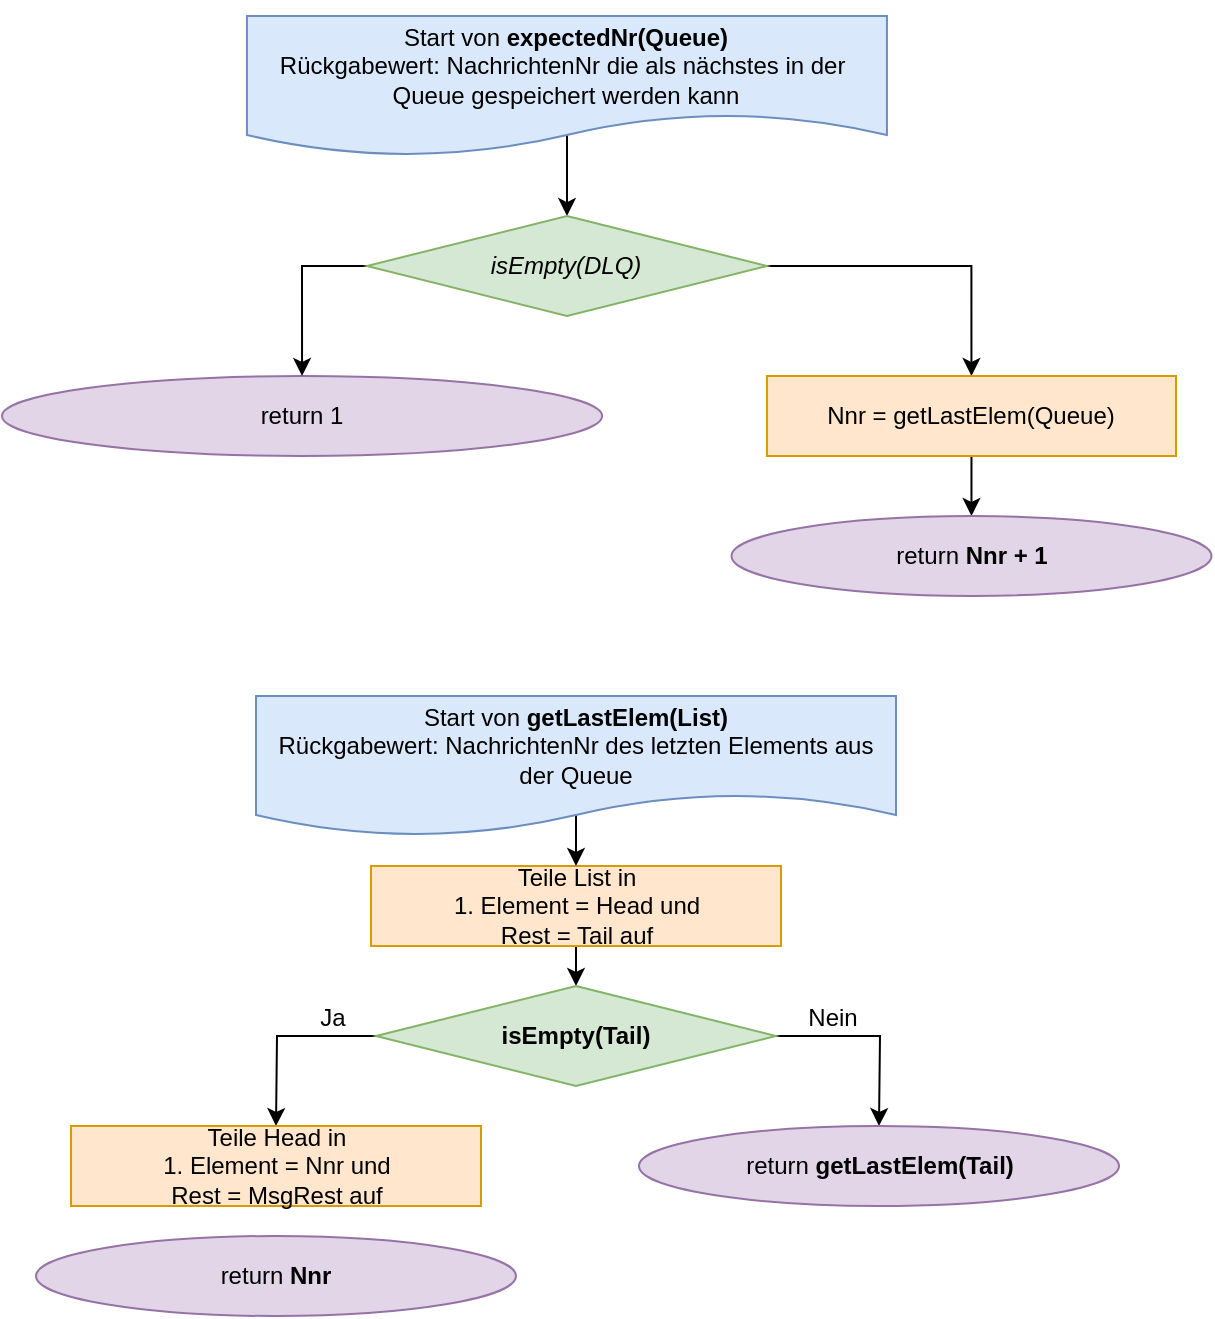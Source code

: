 <mxfile version="15.8.7" type="device"><diagram id="C5RBs43oDa-KdzZeNtuy" name="Page-1"><mxGraphModel dx="1346" dy="997" grid="1" gridSize="10" guides="1" tooltips="1" connect="1" arrows="1" fold="1" page="1" pageScale="1" pageWidth="827" pageHeight="1169" math="0" shadow="0"><root><mxCell id="WIyWlLk6GJQsqaUBKTNV-0"/><mxCell id="WIyWlLk6GJQsqaUBKTNV-1" parent="WIyWlLk6GJQsqaUBKTNV-0"/><mxCell id="1SgMu8Af7HUufMrVUEjo-1" style="edgeStyle=orthogonalEdgeStyle;rounded=0;orthogonalLoop=1;jettySize=auto;html=1;exitX=0.5;exitY=0;exitDx=0;exitDy=0;" parent="WIyWlLk6GJQsqaUBKTNV-1" source="RlddpHbAyGk5wuKwECdA-0" edge="1"><mxGeometry relative="1" as="geometry"><Array as="points"><mxPoint x="342.65" y="50"/><mxPoint x="342.65" y="50"/></Array><mxPoint x="342.5" y="130.007" as="targetPoint"/></mxGeometry></mxCell><mxCell id="RlddpHbAyGk5wuKwECdA-0" value="Start von &lt;b&gt;expectedNr(Queue)&lt;/b&gt;&lt;br&gt;Rückgabewert: NachrichtenNr die als nächstes in der&amp;nbsp; Queue gespeichert werden kann" style="shape=document;whiteSpace=wrap;html=1;boundedLbl=1;fillColor=#dae8fc;strokeColor=#6c8ebf;" parent="WIyWlLk6GJQsqaUBKTNV-1" vertex="1"><mxGeometry x="182.47" y="30" width="320" height="70" as="geometry"/></mxCell><mxCell id="1SgMu8Af7HUufMrVUEjo-12" value="return 1" style="ellipse;whiteSpace=wrap;html=1;rounded=0;fillColor=#e1d5e7;strokeColor=#9673a6;" parent="WIyWlLk6GJQsqaUBKTNV-1" vertex="1"><mxGeometry x="60.0" y="210" width="300.06" height="40" as="geometry"/></mxCell><mxCell id="v0o1vH0ii21ilbFWZJhi-13" style="edgeStyle=orthogonalEdgeStyle;rounded=0;orthogonalLoop=1;jettySize=auto;html=1;exitX=0;exitY=0.5;exitDx=0;exitDy=0;entryX=0.5;entryY=0;entryDx=0;entryDy=0;" parent="WIyWlLk6GJQsqaUBKTNV-1" source="CrBFzftgOQ0S_pDY9bDy-0" target="1SgMu8Af7HUufMrVUEjo-12" edge="1"><mxGeometry relative="1" as="geometry"/></mxCell><mxCell id="CrBFzftgOQ0S_pDY9bDy-21" style="edgeStyle=orthogonalEdgeStyle;rounded=0;orthogonalLoop=1;jettySize=auto;html=1;exitX=1;exitY=0.5;exitDx=0;exitDy=0;entryX=0.5;entryY=0;entryDx=0;entryDy=0;" parent="WIyWlLk6GJQsqaUBKTNV-1" source="CrBFzftgOQ0S_pDY9bDy-0" target="CrBFzftgOQ0S_pDY9bDy-1" edge="1"><mxGeometry relative="1" as="geometry"/></mxCell><mxCell id="CrBFzftgOQ0S_pDY9bDy-0" value="&lt;i&gt;isEmpty(DLQ)&lt;/i&gt;" style="rhombus;whiteSpace=wrap;html=1;rounded=0;fillColor=#d5e8d4;strokeColor=#82b366;" parent="WIyWlLk6GJQsqaUBKTNV-1" vertex="1"><mxGeometry x="242.47" y="130" width="200" height="50" as="geometry"/></mxCell><mxCell id="CrBFzftgOQ0S_pDY9bDy-22" style="edgeStyle=orthogonalEdgeStyle;rounded=0;orthogonalLoop=1;jettySize=auto;html=1;exitX=0.5;exitY=1;exitDx=0;exitDy=0;entryX=0.5;entryY=0;entryDx=0;entryDy=0;" parent="WIyWlLk6GJQsqaUBKTNV-1" source="CrBFzftgOQ0S_pDY9bDy-1" target="CrBFzftgOQ0S_pDY9bDy-20" edge="1"><mxGeometry relative="1" as="geometry"/></mxCell><mxCell id="CrBFzftgOQ0S_pDY9bDy-1" value="Nnr = getLastElem(Queue)" style="rounded=0;whiteSpace=wrap;html=1;fillColor=#ffe6cc;strokeColor=#d79b00;" parent="WIyWlLk6GJQsqaUBKTNV-1" vertex="1"><mxGeometry x="442.47" y="210" width="204.53" height="40" as="geometry"/></mxCell><mxCell id="CrBFzftgOQ0S_pDY9bDy-3" value="return &lt;b&gt;Nnr&lt;/b&gt;" style="ellipse;whiteSpace=wrap;html=1;rounded=0;fillColor=#e1d5e7;strokeColor=#9673a6;" parent="WIyWlLk6GJQsqaUBKTNV-1" vertex="1"><mxGeometry x="77.0" y="640" width="240" height="40" as="geometry"/></mxCell><mxCell id="CrBFzftgOQ0S_pDY9bDy-4" style="edgeStyle=orthogonalEdgeStyle;rounded=0;orthogonalLoop=1;jettySize=auto;html=1;exitX=0.5;exitY=1;exitDx=0;exitDy=0;entryX=0.5;entryY=0;entryDx=0;entryDy=0;" parent="WIyWlLk6GJQsqaUBKTNV-1" source="CrBFzftgOQ0S_pDY9bDy-5" target="CrBFzftgOQ0S_pDY9bDy-10" edge="1"><mxGeometry relative="1" as="geometry"/></mxCell><mxCell id="CrBFzftgOQ0S_pDY9bDy-5" value="Teile List in&lt;br&gt;1. Element = Head und&lt;br&gt;Rest = Tail auf" style="rounded=0;whiteSpace=wrap;html=1;fillColor=#ffe6cc;strokeColor=#d79b00;" parent="WIyWlLk6GJQsqaUBKTNV-1" vertex="1"><mxGeometry x="244.5" y="455" width="205" height="40" as="geometry"/></mxCell><mxCell id="CrBFzftgOQ0S_pDY9bDy-8" style="edgeStyle=orthogonalEdgeStyle;rounded=0;orthogonalLoop=1;jettySize=auto;html=1;exitX=0;exitY=0.5;exitDx=0;exitDy=0;entryX=0.5;entryY=0;entryDx=0;entryDy=0;" parent="WIyWlLk6GJQsqaUBKTNV-1" source="CrBFzftgOQ0S_pDY9bDy-10" edge="1"><mxGeometry relative="1" as="geometry"><mxPoint x="197" y="585" as="targetPoint"/></mxGeometry></mxCell><mxCell id="CrBFzftgOQ0S_pDY9bDy-9" style="edgeStyle=orthogonalEdgeStyle;rounded=0;orthogonalLoop=1;jettySize=auto;html=1;exitX=1;exitY=0.5;exitDx=0;exitDy=0;entryX=0.5;entryY=0;entryDx=0;entryDy=0;" parent="WIyWlLk6GJQsqaUBKTNV-1" source="CrBFzftgOQ0S_pDY9bDy-10" edge="1"><mxGeometry relative="1" as="geometry"><mxPoint x="498.5" y="585" as="targetPoint"/></mxGeometry></mxCell><mxCell id="CrBFzftgOQ0S_pDY9bDy-10" value="isEmpty(Tail)" style="rhombus;whiteSpace=wrap;html=1;rounded=0;fillColor=#d5e8d4;strokeColor=#82b366;fontStyle=1" parent="WIyWlLk6GJQsqaUBKTNV-1" vertex="1"><mxGeometry x="247.0" y="515" width="200" height="50" as="geometry"/></mxCell><mxCell id="CrBFzftgOQ0S_pDY9bDy-13" value="return &lt;b&gt;getLastElem(Tail)&lt;/b&gt;" style="ellipse;whiteSpace=wrap;html=1;rounded=0;fillColor=#e1d5e7;strokeColor=#9673a6;" parent="WIyWlLk6GJQsqaUBKTNV-1" vertex="1"><mxGeometry x="378.5" y="585" width="240" height="40" as="geometry"/></mxCell><mxCell id="CrBFzftgOQ0S_pDY9bDy-14" value="Nein" style="text;html=1;align=center;verticalAlign=middle;resizable=0;points=[];autosize=1;strokeColor=none;fillColor=none;" parent="WIyWlLk6GJQsqaUBKTNV-1" vertex="1"><mxGeometry x="454.5" y="521" width="40" height="20" as="geometry"/></mxCell><mxCell id="CrBFzftgOQ0S_pDY9bDy-15" value="Ja" style="text;html=1;align=center;verticalAlign=middle;resizable=0;points=[];autosize=1;strokeColor=none;fillColor=none;" parent="WIyWlLk6GJQsqaUBKTNV-1" vertex="1"><mxGeometry x="209.5" y="521" width="30" height="20" as="geometry"/></mxCell><mxCell id="CrBFzftgOQ0S_pDY9bDy-17" style="edgeStyle=orthogonalEdgeStyle;rounded=0;orthogonalLoop=1;jettySize=auto;html=1;exitX=0.5;exitY=0;exitDx=0;exitDy=0;entryX=0.5;entryY=0;entryDx=0;entryDy=0;" parent="WIyWlLk6GJQsqaUBKTNV-1" source="CrBFzftgOQ0S_pDY9bDy-16" target="CrBFzftgOQ0S_pDY9bDy-5" edge="1"><mxGeometry relative="1" as="geometry"><Array as="points"><mxPoint x="347" y="420"/><mxPoint x="347" y="420"/></Array></mxGeometry></mxCell><mxCell id="CrBFzftgOQ0S_pDY9bDy-16" value="Start von &lt;b&gt;getLastElem(List)&lt;/b&gt;&lt;br&gt;Rückgabewert: NachrichtenNr des letzten Elements aus der Queue" style="shape=document;whiteSpace=wrap;html=1;boundedLbl=1;fillColor=#dae8fc;strokeColor=#6c8ebf;" parent="WIyWlLk6GJQsqaUBKTNV-1" vertex="1"><mxGeometry x="187" y="370" width="320" height="70" as="geometry"/></mxCell><mxCell id="CrBFzftgOQ0S_pDY9bDy-20" value="return &lt;b&gt;Nnr + 1&lt;/b&gt;" style="ellipse;whiteSpace=wrap;html=1;rounded=0;fillColor=#e1d5e7;strokeColor=#9673a6;" parent="WIyWlLk6GJQsqaUBKTNV-1" vertex="1"><mxGeometry x="424.74" y="280" width="240" height="40" as="geometry"/></mxCell><mxCell id="EhQpAjXIL2yUj4uL0Rfn-0" value="Teile Head in&lt;br&gt;1. Element = Nnr und&lt;br&gt;Rest = MsgRest auf" style="rounded=0;whiteSpace=wrap;html=1;fillColor=#ffe6cc;strokeColor=#d79b00;" parent="WIyWlLk6GJQsqaUBKTNV-1" vertex="1"><mxGeometry x="94.5" y="585" width="205" height="40" as="geometry"/></mxCell></root></mxGraphModel></diagram></mxfile>